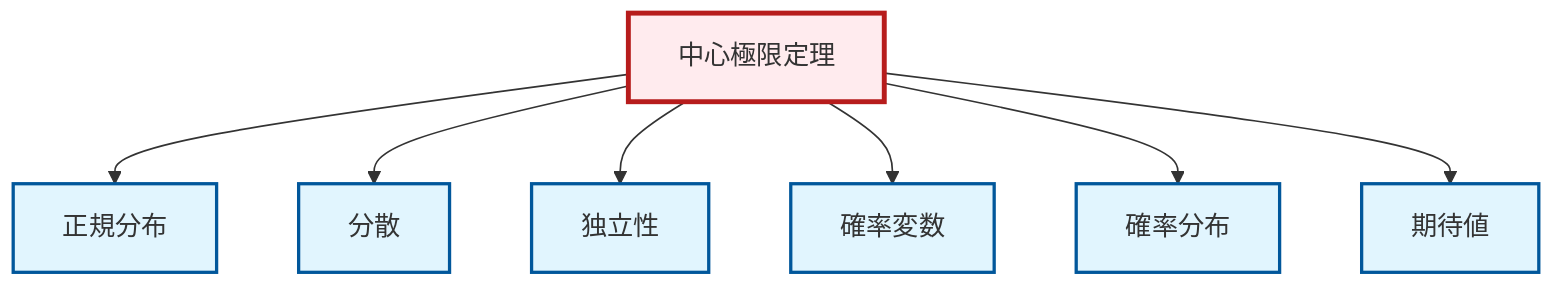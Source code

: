 graph TD
    classDef definition fill:#e1f5fe,stroke:#01579b,stroke-width:2px
    classDef theorem fill:#f3e5f5,stroke:#4a148c,stroke-width:2px
    classDef axiom fill:#fff3e0,stroke:#e65100,stroke-width:2px
    classDef example fill:#e8f5e9,stroke:#1b5e20,stroke-width:2px
    classDef current fill:#ffebee,stroke:#b71c1c,stroke-width:3px
    def-random-variable["確率変数"]:::definition
    def-independence["独立性"]:::definition
    thm-central-limit["中心極限定理"]:::theorem
    def-probability-distribution["確率分布"]:::definition
    def-normal-distribution["正規分布"]:::definition
    def-variance["分散"]:::definition
    def-expectation["期待値"]:::definition
    thm-central-limit --> def-normal-distribution
    thm-central-limit --> def-variance
    thm-central-limit --> def-independence
    thm-central-limit --> def-random-variable
    thm-central-limit --> def-probability-distribution
    thm-central-limit --> def-expectation
    class thm-central-limit current